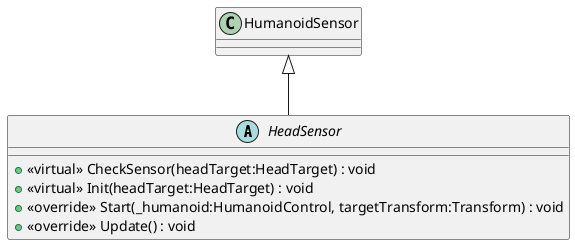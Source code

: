@startuml
abstract class HeadSensor {
    + <<virtual>> CheckSensor(headTarget:HeadTarget) : void
    + <<virtual>> Init(headTarget:HeadTarget) : void
    + <<override>> Start(_humanoid:HumanoidControl, targetTransform:Transform) : void
    + <<override>> Update() : void
}
HumanoidSensor <|-- HeadSensor
@enduml
